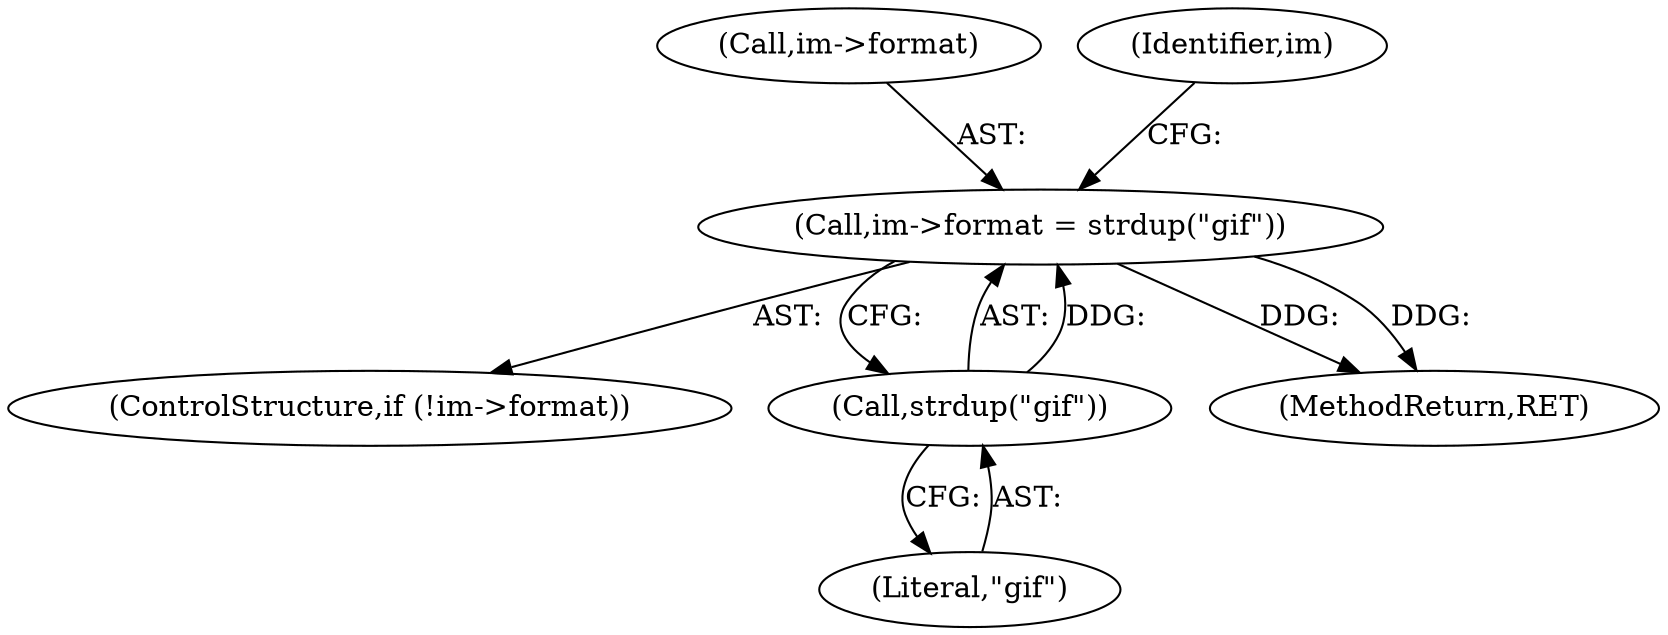 digraph "0_enlightment_39641e74a560982fbf93f29bf96b37d27803cb56@API" {
"1000430" [label="(Call,im->format = strdup(\"gif\"))"];
"1000434" [label="(Call,strdup(\"gif\"))"];
"1000425" [label="(ControlStructure,if (!im->format))"];
"1000430" [label="(Call,im->format = strdup(\"gif\"))"];
"1000644" [label="(MethodReturn,RET)"];
"1000431" [label="(Call,im->format)"];
"1000435" [label="(Literal,\"gif\")"];
"1000434" [label="(Call,strdup(\"gif\"))"];
"1000439" [label="(Identifier,im)"];
"1000430" -> "1000425"  [label="AST: "];
"1000430" -> "1000434"  [label="CFG: "];
"1000431" -> "1000430"  [label="AST: "];
"1000434" -> "1000430"  [label="AST: "];
"1000439" -> "1000430"  [label="CFG: "];
"1000430" -> "1000644"  [label="DDG: "];
"1000430" -> "1000644"  [label="DDG: "];
"1000434" -> "1000430"  [label="DDG: "];
"1000434" -> "1000435"  [label="CFG: "];
"1000435" -> "1000434"  [label="AST: "];
}
